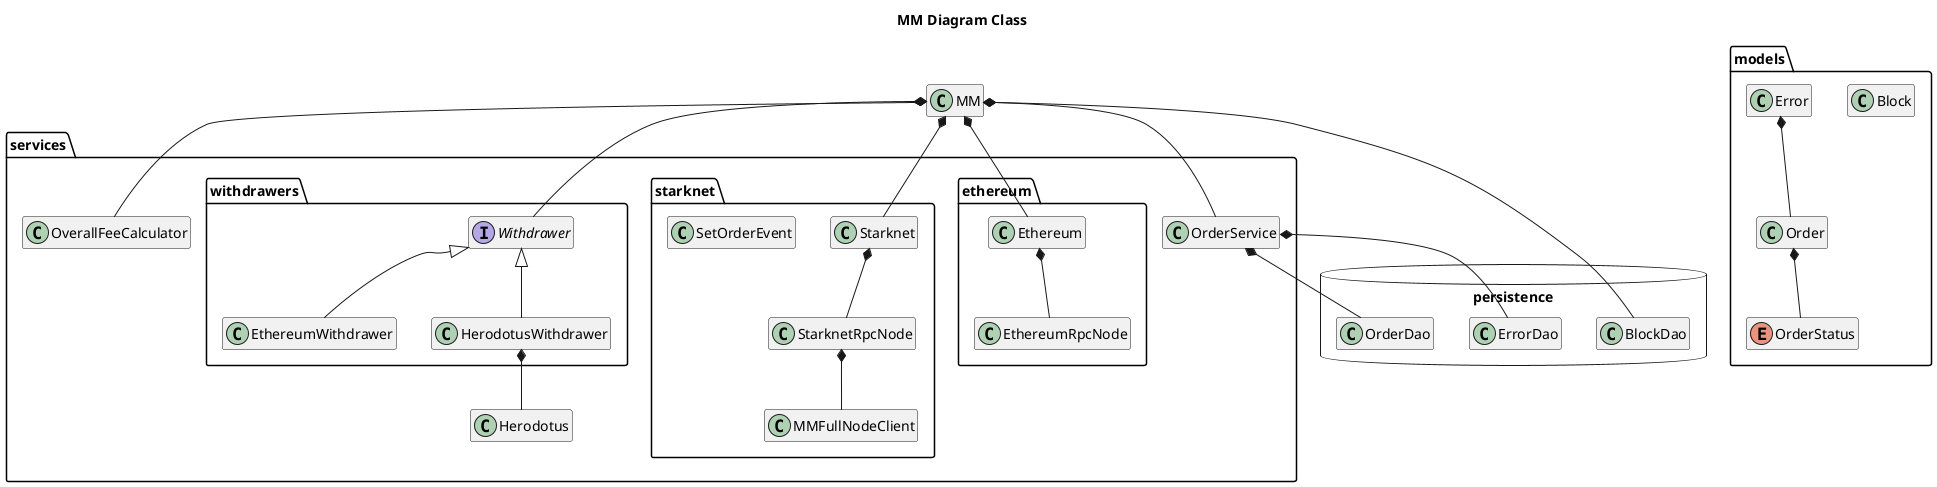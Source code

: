 @startuml

title MM Diagram Class
hide members

class MM {
  run()
  process_order_events()
  create_order_tasks()
  process_order()
  failed_orders_job()
  process_failed_orders()
  set_order_events_from_accepted_blocks_job()
  process_orders_from_accepted_blocks()
  transfer()
  wait_transfer()
}

package services {
  package ethereum {
    class Ethereum {
      __ main methods __
      + transfer(deposit_id, dst_addr, amount)
      + withdraw(deposit_id, dst_addr, amount, value)
      + get_is_used_order(order_id, recipient_address, amount, rpc_node): bool

      __ auxiliary methods __
      + get_latest_block(rpc_node): int
      + get_balance(rpc_node): int
      + has_funds(amount: int): bool
      + create_transfer(deposit_id, dst_addr_bytes, amount, rpc_node)
      + create_withdraw(deposit_id, dst_addr_bytes, amount, value, rpc_node)
      + get_nonce(w3: Web3, address)
      + estimate_transaction_fee(transaction, rpc_node)
      + get_gas_price(rpc_node)
      + has_enough_funds(amount: int, gas_fee: int): bool
      + send_raw_transaction(signed_tx, rpc_node)
      + wait_for_transaction_receipt(tx_hash, rpc_node)
    }
    MM *-- Ethereum

    class EthereumRpcNode {
      + w3
      + account
      + contract
    }
    Ethereum *-- EthereumRpcNode
  }
  class Herodotus {
    + herodotus_prove(block, order_id, slot): str
    + herodotus_status(task_id): str
    + herodotus_poll_status(task_id): bool
  }

  class OrderService {
    + create_order(order: Order): Order
    + get_order(order_id): Order | None
    + get_order(order_id): Order | None
    + get_failed_orders()
    + already_exists(order_id): bool
    + set_order_processing(order: Order): Order
    + set_order_transferring(order: Order, tx_hash): Order
    + set_order_fulfilled(order: Order): Order
    + set_order_proving_herodotus(order: Order, task_id, block, slot): Order
    + set_order_proving_ethereum(order: Order, tx_hash): Order
    + set_order_proved(order: Order): Order
    + set_order_completed(order: Order): Order
    + set_order_dropped(order: Order): Order
    + set_order_failed(order: Order, error_message: str): Order
    + reset_failed_order(order: Order): Order
    + set_failed(order: Order, failed: bool): Order
  }
  MM *-- OrderService

  class OverallFeeCalculator {
    estimate_overall_fee(order: Order): int
    estimate_transfer_fee(order: Order): int
    estimate_yab_withdraw_fee(): int
    estimate_message_fee(order: Order):
  }
  MM *-- OverallFeeCalculator
  package starknet {
    class Starknet {
      __ main methods __
      + get_starknet_events(from_block_number: Literal["pending", "latest"] | int | None,
                                  to_block_number: Literal["pending", "latest"] | int | None,
                                  continuation_token, rpc_node)
      + get_order_events(from_block_number, to_block_number): list[SetOrderEvent]
      + withdraw(order_id, block, slot): bool

      __ auxiliary methods __
      + create_set_order_event(event)
      + get_order_id(event): int
      + get_recipient_address(event): str
      + get_amount(event): int
      + parse_u256_from_double_u128(low, high): int
      + get_fee(event): int
      + get_latest_block(rpc_node): int
      + sign_invoke_transaction(call: Call, max_fee: int, rpc_node)
      + estimate_message_fee(from_address, to_address, entry_point_selector, payload, rpc_node)
      + send_transaction(transaction, rpc_node)
      + wait_for_tx(transaction_hash, rpc_node)
    }
    MM *-- Starknet

    class StarknetRpcNode {
      + full_node_client
      + account
      + contract_address
    }
    Starknet *-- StarknetRpcNode

    class MMFullNodeClient {
    }
    StarknetRpcNode *-- MMFullNodeClient

    class SetOrderEvent {
      + order_id
      + starknet_tx_hash
      + recipient_address
      + amount
      + fee
      + block_number
      + is_used
    }
  }

  package withdrawers {
    interface Withdrawer {
    + send_withdraw(order: Order, order_service: OrderService)
    + wait_for_withdraw(order: Order, order_service: OrderService)
    + close_withdraw(order: Order, order_service: OrderService)
    }
    MM *-right- Withdrawer

    class EthereumWithdrawer {
      {static} estimate_withdraw_fallback_message_fee(order_id, recipient_address, amount)
    }
    Withdrawer <|-- EthereumWithdrawer

    class HerodotusWithdrawer {
    }
    Withdrawer <|-- HerodotusWithdrawer
    HerodotusWithdrawer *-- Herodotus
  }
}

package persistence <<Database>> {
  class BlockDao {
    + get_latest_block(): int
    + update_latest_block(latest_block: int)
  }
  MM *-- BlockDao

  class ErrorDao {
    + create_error(error: Error): Error
  }
  OrderService *-- ErrorDao

  class OrderDao {
    + create_order(order: Order): Order
    + get_order(order_id: int): Order | None
    + get_orders(criteria): list[Type[Order]]
    + get_incomplete_orders() list[Type[Order]]
    + get_failed_orders(): list[Type[Order]]
    + already_exists(order_id): bool
    + update_order(order: Order): Order
  }
  OrderService *-- OrderDao
}

package models {
  class Block {
    + id
    + latest_block
    + created_at
  }

  class Error {
    + id
    + order
    + message
    + created_at
  }

  class Order {
    + order_id
    + starknet_tx_hash
    + recipient_address
    + amount
    + fee
    + status
    + failed
    + tx_hash
    + transferred_at
    + herodotus_task_id
    + herodotus_block
    + herodotus_slot
    + eth_withdraw_tx_hash
    + completed_at
    + created_at

    + get_int_amount()
    + get_int_fee()
  }

  Error *-- Order

  enum OrderStatus {
    PENDING
    PROCESSING
    TRANSFERRING
    FULFILLED
    PROVING
    PROVED
    COMPLETED
    DROPPED
  }
  Order *-- OrderStatus
}
@enduml
